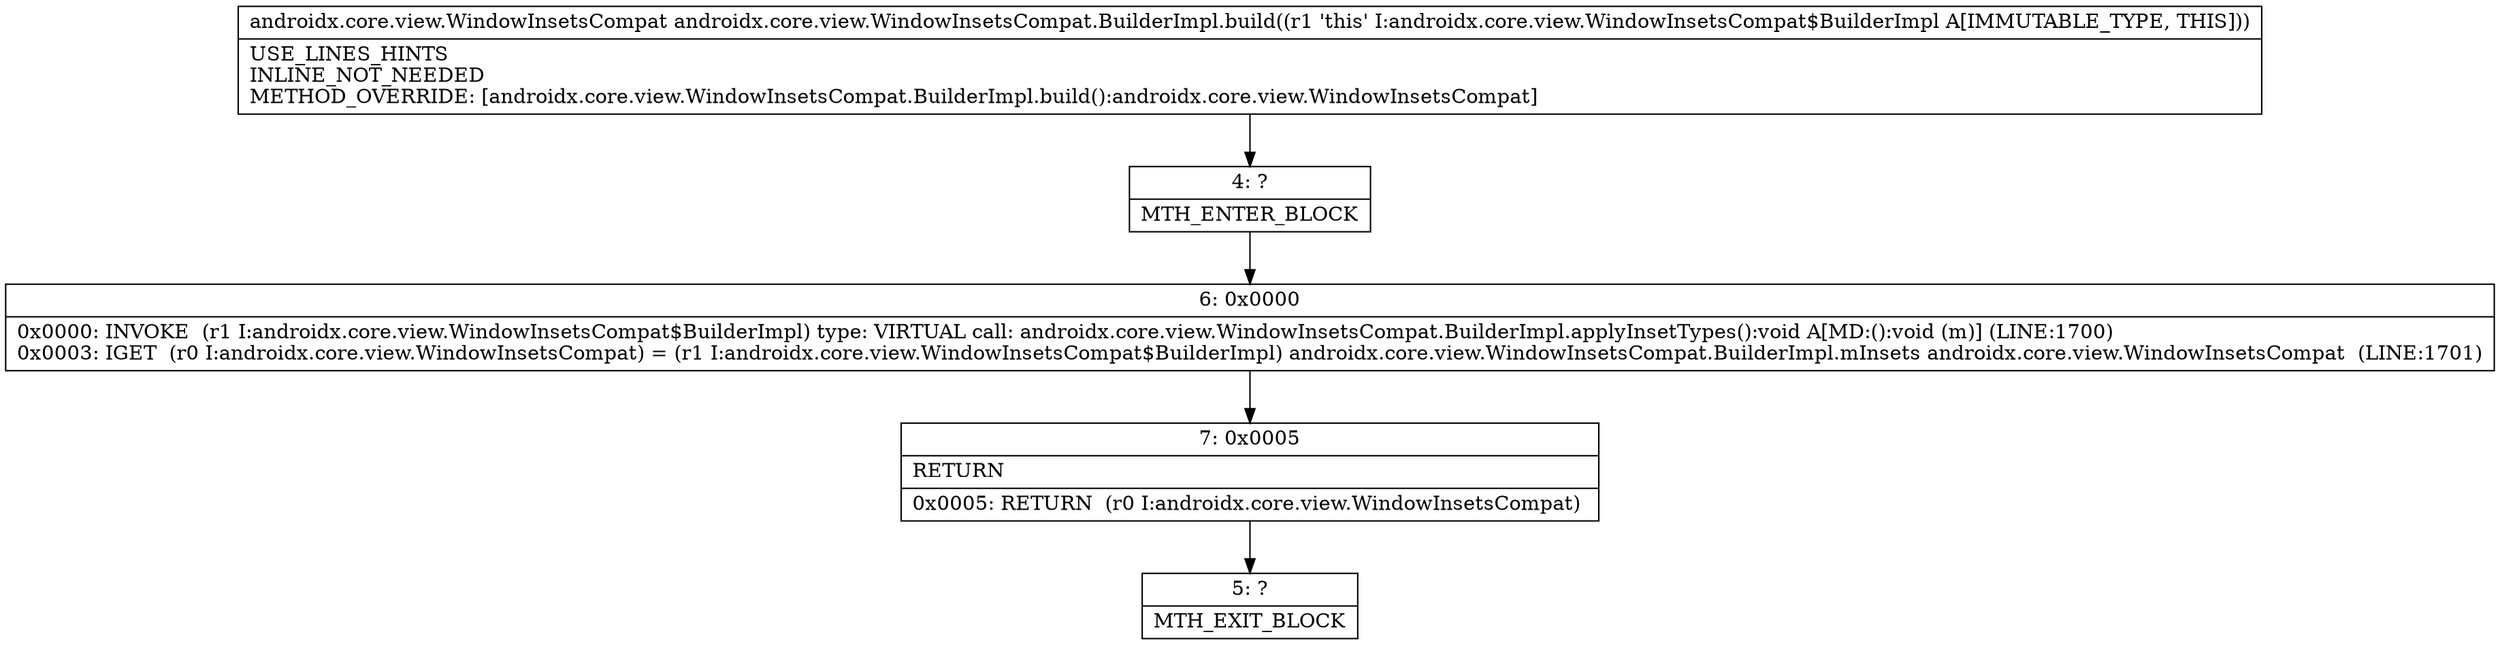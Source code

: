 digraph "CFG forandroidx.core.view.WindowInsetsCompat.BuilderImpl.build()Landroidx\/core\/view\/WindowInsetsCompat;" {
Node_4 [shape=record,label="{4\:\ ?|MTH_ENTER_BLOCK\l}"];
Node_6 [shape=record,label="{6\:\ 0x0000|0x0000: INVOKE  (r1 I:androidx.core.view.WindowInsetsCompat$BuilderImpl) type: VIRTUAL call: androidx.core.view.WindowInsetsCompat.BuilderImpl.applyInsetTypes():void A[MD:():void (m)] (LINE:1700)\l0x0003: IGET  (r0 I:androidx.core.view.WindowInsetsCompat) = (r1 I:androidx.core.view.WindowInsetsCompat$BuilderImpl) androidx.core.view.WindowInsetsCompat.BuilderImpl.mInsets androidx.core.view.WindowInsetsCompat  (LINE:1701)\l}"];
Node_7 [shape=record,label="{7\:\ 0x0005|RETURN\l|0x0005: RETURN  (r0 I:androidx.core.view.WindowInsetsCompat) \l}"];
Node_5 [shape=record,label="{5\:\ ?|MTH_EXIT_BLOCK\l}"];
MethodNode[shape=record,label="{androidx.core.view.WindowInsetsCompat androidx.core.view.WindowInsetsCompat.BuilderImpl.build((r1 'this' I:androidx.core.view.WindowInsetsCompat$BuilderImpl A[IMMUTABLE_TYPE, THIS]))  | USE_LINES_HINTS\lINLINE_NOT_NEEDED\lMETHOD_OVERRIDE: [androidx.core.view.WindowInsetsCompat.BuilderImpl.build():androidx.core.view.WindowInsetsCompat]\l}"];
MethodNode -> Node_4;Node_4 -> Node_6;
Node_6 -> Node_7;
Node_7 -> Node_5;
}

